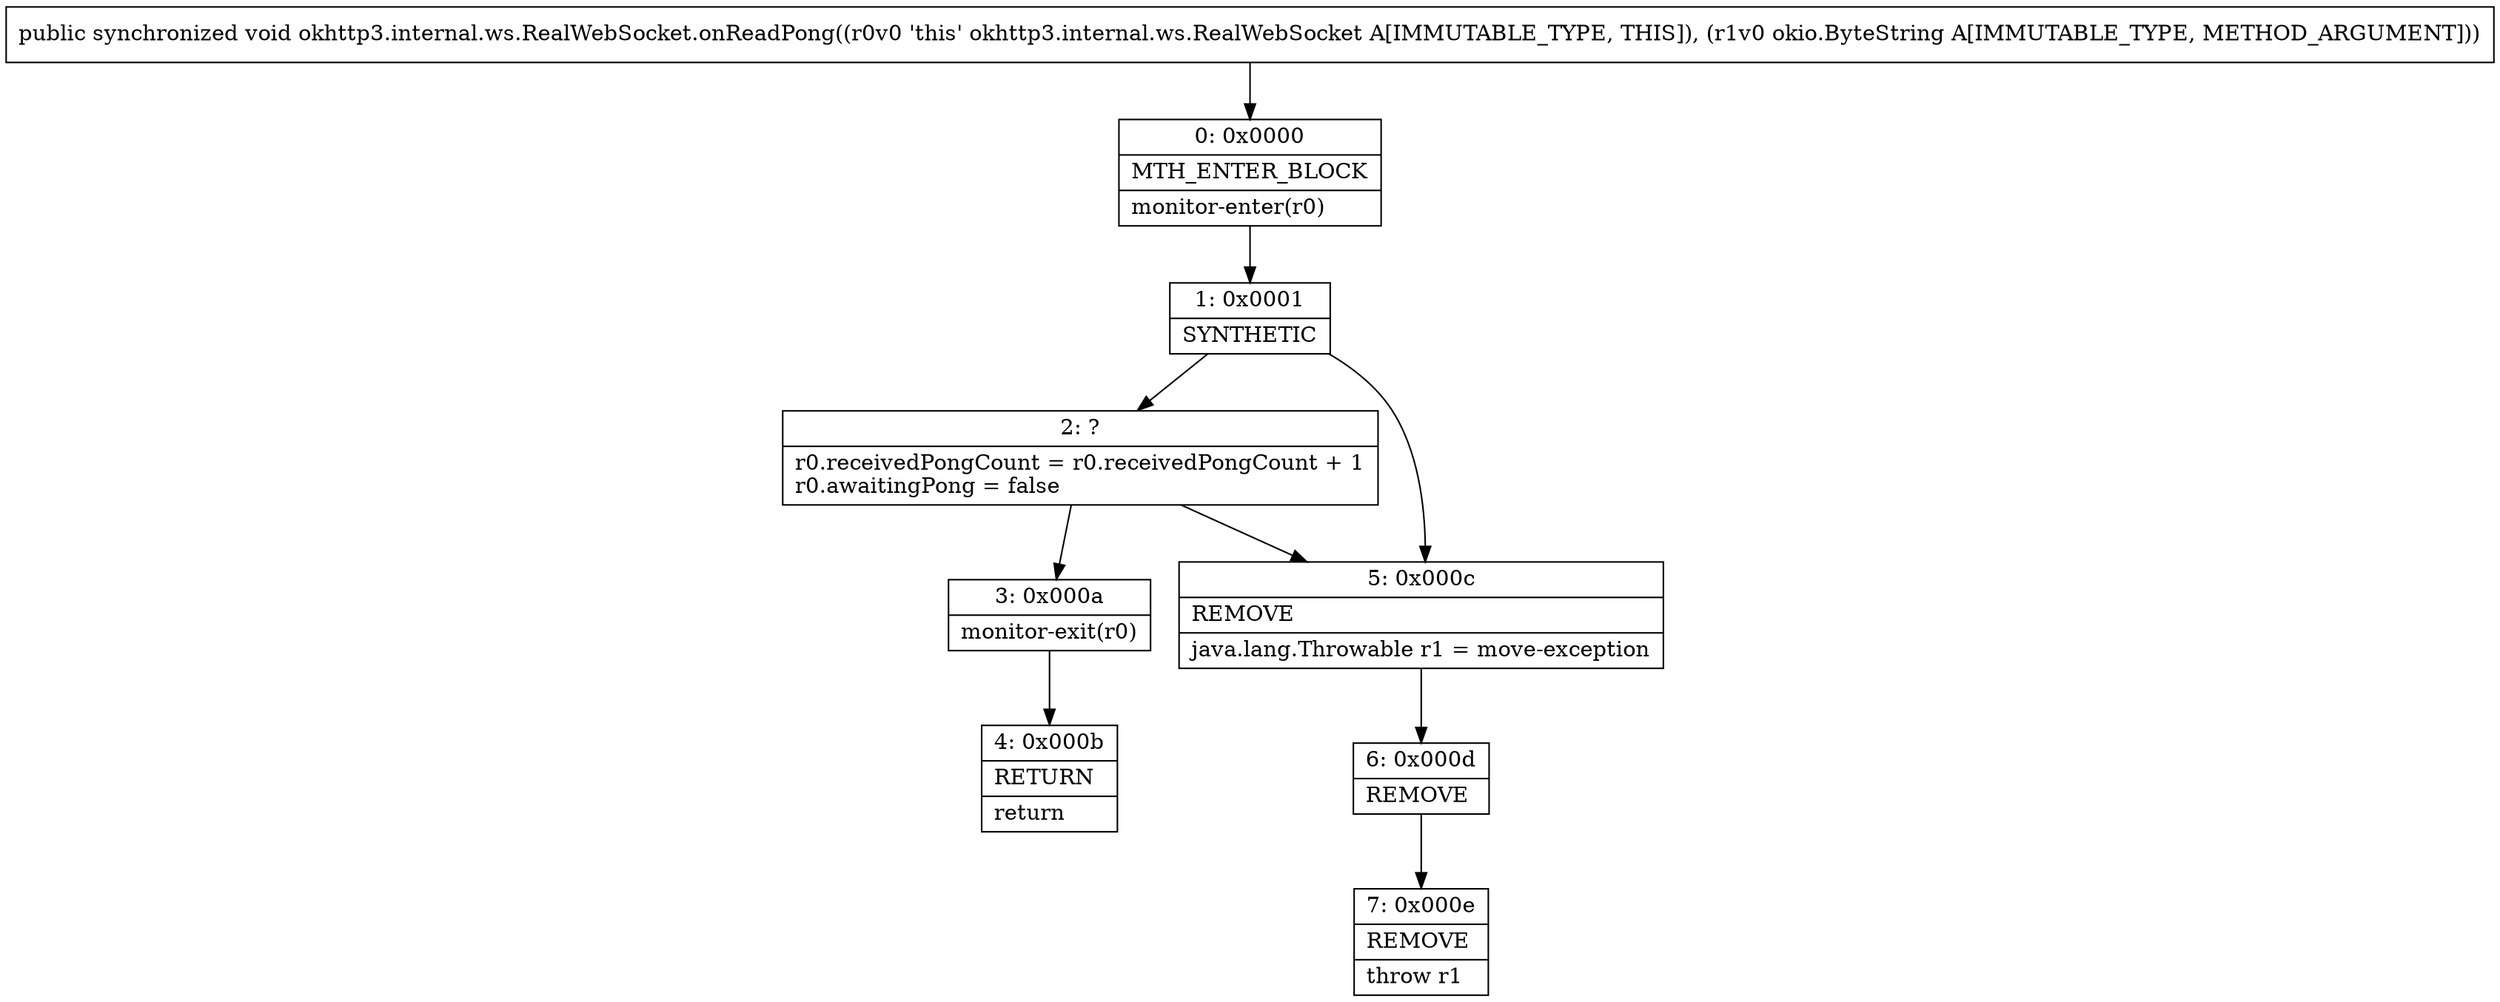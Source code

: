 digraph "CFG forokhttp3.internal.ws.RealWebSocket.onReadPong(Lokio\/ByteString;)V" {
Node_0 [shape=record,label="{0\:\ 0x0000|MTH_ENTER_BLOCK\l|monitor\-enter(r0)\l}"];
Node_1 [shape=record,label="{1\:\ 0x0001|SYNTHETIC\l}"];
Node_2 [shape=record,label="{2\:\ ?|r0.receivedPongCount = r0.receivedPongCount + 1\lr0.awaitingPong = false\l}"];
Node_3 [shape=record,label="{3\:\ 0x000a|monitor\-exit(r0)\l}"];
Node_4 [shape=record,label="{4\:\ 0x000b|RETURN\l|return\l}"];
Node_5 [shape=record,label="{5\:\ 0x000c|REMOVE\l|java.lang.Throwable r1 = move\-exception\l}"];
Node_6 [shape=record,label="{6\:\ 0x000d|REMOVE\l}"];
Node_7 [shape=record,label="{7\:\ 0x000e|REMOVE\l|throw r1\l}"];
MethodNode[shape=record,label="{public synchronized void okhttp3.internal.ws.RealWebSocket.onReadPong((r0v0 'this' okhttp3.internal.ws.RealWebSocket A[IMMUTABLE_TYPE, THIS]), (r1v0 okio.ByteString A[IMMUTABLE_TYPE, METHOD_ARGUMENT])) }"];
MethodNode -> Node_0;
Node_0 -> Node_1;
Node_1 -> Node_2;
Node_1 -> Node_5;
Node_2 -> Node_3;
Node_2 -> Node_5;
Node_3 -> Node_4;
Node_5 -> Node_6;
Node_6 -> Node_7;
}


